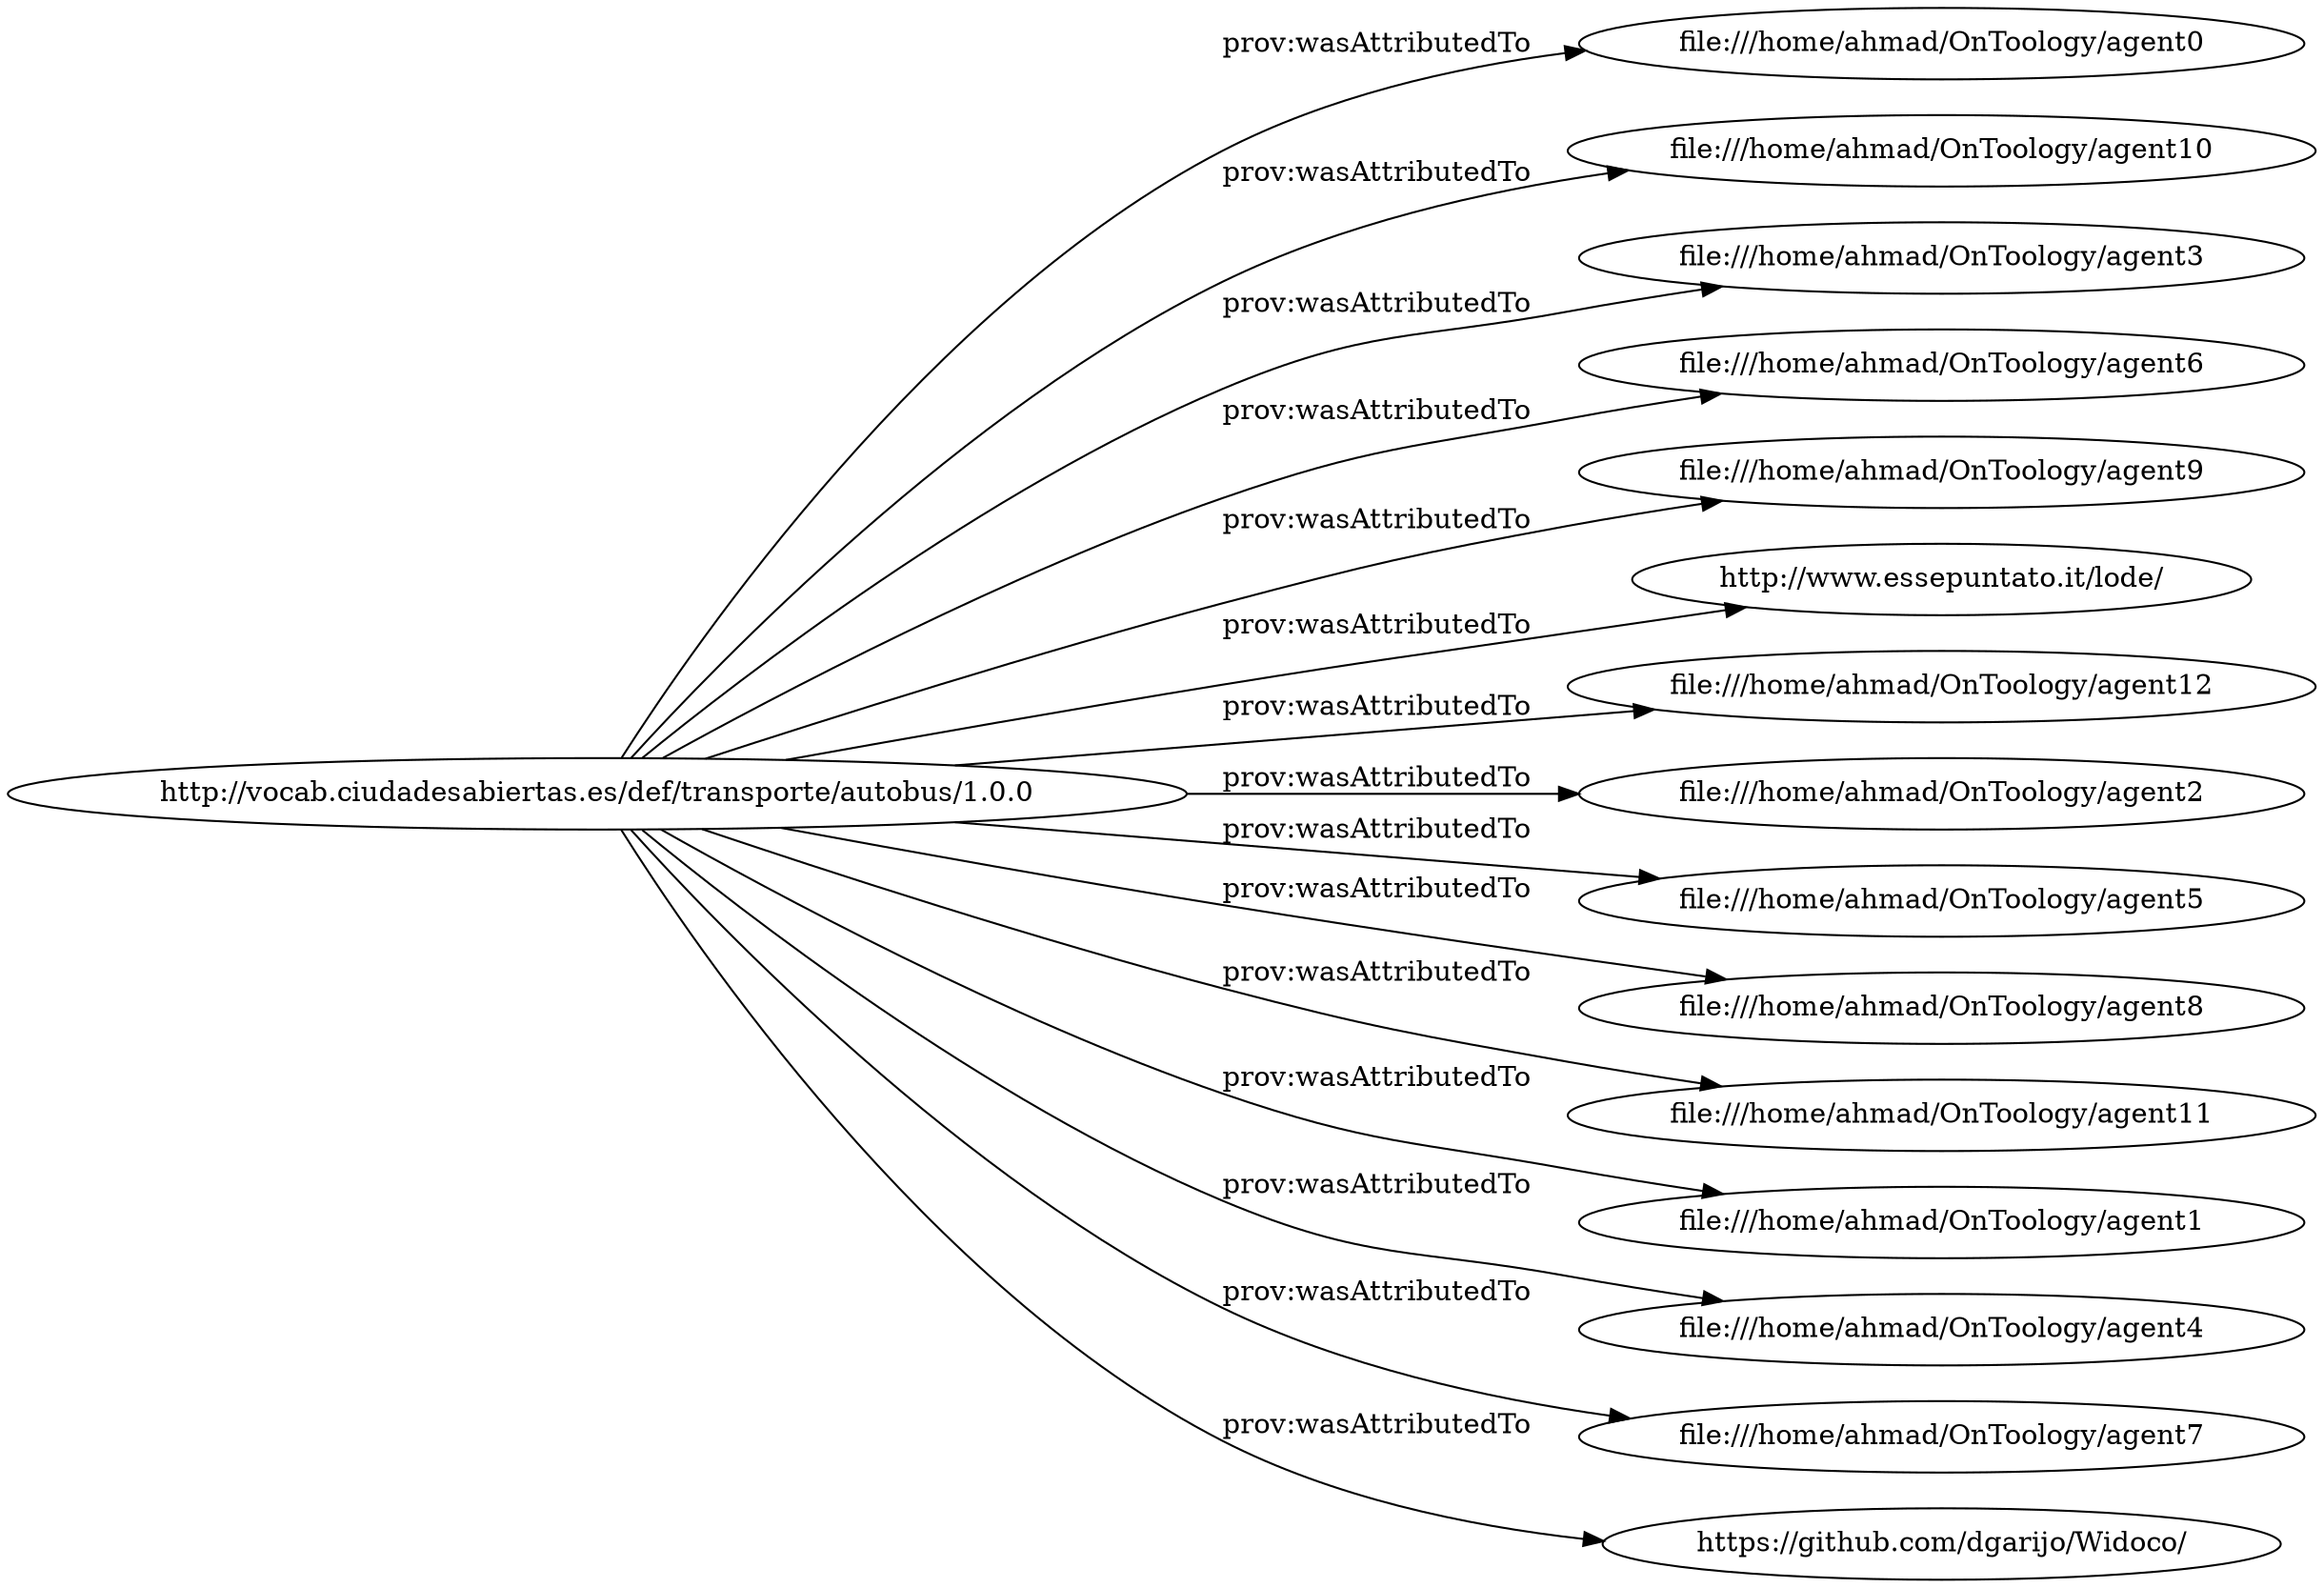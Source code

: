 digraph ar2dtool_diagram { 
rankdir=LR;
size="1501"
	"http://vocab.ciudadesabiertas.es/def/transporte/autobus/1.0.0" -> "file:///home/ahmad/OnToology/agent0" [ label = "prov:wasAttributedTo" ];
	"http://vocab.ciudadesabiertas.es/def/transporte/autobus/1.0.0" -> "file:///home/ahmad/OnToology/agent10" [ label = "prov:wasAttributedTo" ];
	"http://vocab.ciudadesabiertas.es/def/transporte/autobus/1.0.0" -> "file:///home/ahmad/OnToology/agent3" [ label = "prov:wasAttributedTo" ];
	"http://vocab.ciudadesabiertas.es/def/transporte/autobus/1.0.0" -> "file:///home/ahmad/OnToology/agent6" [ label = "prov:wasAttributedTo" ];
	"http://vocab.ciudadesabiertas.es/def/transporte/autobus/1.0.0" -> "file:///home/ahmad/OnToology/agent9" [ label = "prov:wasAttributedTo" ];
	"http://vocab.ciudadesabiertas.es/def/transporte/autobus/1.0.0" -> "http://www.essepuntato.it/lode/" [ label = "prov:wasAttributedTo" ];
	"http://vocab.ciudadesabiertas.es/def/transporte/autobus/1.0.0" -> "file:///home/ahmad/OnToology/agent12" [ label = "prov:wasAttributedTo" ];
	"http://vocab.ciudadesabiertas.es/def/transporte/autobus/1.0.0" -> "file:///home/ahmad/OnToology/agent2" [ label = "prov:wasAttributedTo" ];
	"http://vocab.ciudadesabiertas.es/def/transporte/autobus/1.0.0" -> "file:///home/ahmad/OnToology/agent5" [ label = "prov:wasAttributedTo" ];
	"http://vocab.ciudadesabiertas.es/def/transporte/autobus/1.0.0" -> "file:///home/ahmad/OnToology/agent8" [ label = "prov:wasAttributedTo" ];
	"http://vocab.ciudadesabiertas.es/def/transporte/autobus/1.0.0" -> "file:///home/ahmad/OnToology/agent11" [ label = "prov:wasAttributedTo" ];
	"http://vocab.ciudadesabiertas.es/def/transporte/autobus/1.0.0" -> "file:///home/ahmad/OnToology/agent1" [ label = "prov:wasAttributedTo" ];
	"http://vocab.ciudadesabiertas.es/def/transporte/autobus/1.0.0" -> "file:///home/ahmad/OnToology/agent4" [ label = "prov:wasAttributedTo" ];
	"http://vocab.ciudadesabiertas.es/def/transporte/autobus/1.0.0" -> "file:///home/ahmad/OnToology/agent7" [ label = "prov:wasAttributedTo" ];
	"http://vocab.ciudadesabiertas.es/def/transporte/autobus/1.0.0" -> "https://github.com/dgarijo/Widoco/" [ label = "prov:wasAttributedTo" ];

}
